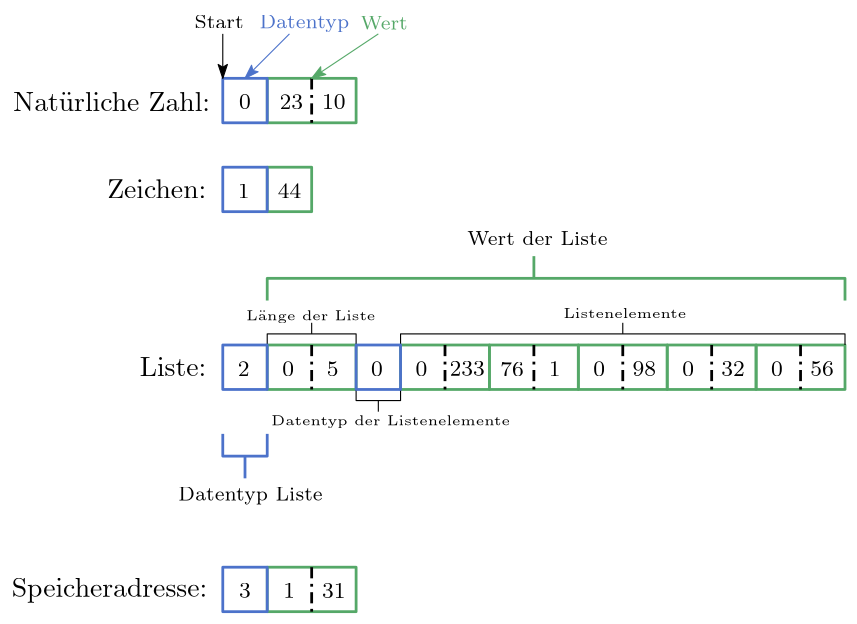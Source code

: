 <?xml version="1.0"?>
<!DOCTYPE ipe SYSTEM "ipe.dtd">
<ipe version="70218" creator="Ipe 7.2.24">
<info created="D:20210625163147" modified="D:20230901151833"/>
<ipestyle name="basic">
<symbol name="arrow/arc(spx)">
<path stroke="sym-stroke" fill="sym-stroke" pen="sym-pen">
0 0 m
-1 0.333 l
-1 -0.333 l
h
</path>
</symbol>
<symbol name="arrow/farc(spx)">
<path stroke="sym-stroke" fill="white" pen="sym-pen">
0 0 m
-1 0.333 l
-1 -0.333 l
h
</path>
</symbol>
<symbol name="arrow/ptarc(spx)">
<path stroke="sym-stroke" fill="sym-stroke" pen="sym-pen">
0 0 m
-1 0.333 l
-0.8 0 l
-1 -0.333 l
h
</path>
</symbol>
<symbol name="arrow/fptarc(spx)">
<path stroke="sym-stroke" fill="white" pen="sym-pen">
0 0 m
-1 0.333 l
-0.8 0 l
-1 -0.333 l
h
</path>
</symbol>
<symbol name="mark/circle(sx)" transformations="translations">
<path fill="sym-stroke">
0.6 0 0 0.6 0 0 e
0.4 0 0 0.4 0 0 e
</path>
</symbol>
<symbol name="mark/disk(sx)" transformations="translations">
<path fill="sym-stroke">
0.6 0 0 0.6 0 0 e
</path>
</symbol>
<symbol name="mark/fdisk(sfx)" transformations="translations">
<group>
<path fill="sym-fill">
0.5 0 0 0.5 0 0 e
</path>
<path fill="sym-stroke" fillrule="eofill">
0.6 0 0 0.6 0 0 e
0.4 0 0 0.4 0 0 e
</path>
</group>
</symbol>
<symbol name="mark/box(sx)" transformations="translations">
<path fill="sym-stroke" fillrule="eofill">
-0.6 -0.6 m
0.6 -0.6 l
0.6 0.6 l
-0.6 0.6 l
h
-0.4 -0.4 m
0.4 -0.4 l
0.4 0.4 l
-0.4 0.4 l
h
</path>
</symbol>
<symbol name="mark/square(sx)" transformations="translations">
<path fill="sym-stroke">
-0.6 -0.6 m
0.6 -0.6 l
0.6 0.6 l
-0.6 0.6 l
h
</path>
</symbol>
<symbol name="mark/fsquare(sfx)" transformations="translations">
<group>
<path fill="sym-fill">
-0.5 -0.5 m
0.5 -0.5 l
0.5 0.5 l
-0.5 0.5 l
h
</path>
<path fill="sym-stroke" fillrule="eofill">
-0.6 -0.6 m
0.6 -0.6 l
0.6 0.6 l
-0.6 0.6 l
h
-0.4 -0.4 m
0.4 -0.4 l
0.4 0.4 l
-0.4 0.4 l
h
</path>
</group>
</symbol>
<symbol name="mark/cross(sx)" transformations="translations">
<group>
<path fill="sym-stroke">
-0.43 -0.57 m
0.57 0.43 l
0.43 0.57 l
-0.57 -0.43 l
h
</path>
<path fill="sym-stroke">
-0.43 0.57 m
0.57 -0.43 l
0.43 -0.57 l
-0.57 0.43 l
h
</path>
</group>
</symbol>
<symbol name="arrow/fnormal(spx)">
<path stroke="sym-stroke" fill="white" pen="sym-pen">
0 0 m
-1 0.333 l
-1 -0.333 l
h
</path>
</symbol>
<symbol name="arrow/pointed(spx)">
<path stroke="sym-stroke" fill="sym-stroke" pen="sym-pen">
0 0 m
-1 0.333 l
-0.8 0 l
-1 -0.333 l
h
</path>
</symbol>
<symbol name="arrow/fpointed(spx)">
<path stroke="sym-stroke" fill="white" pen="sym-pen">
0 0 m
-1 0.333 l
-0.8 0 l
-1 -0.333 l
h
</path>
</symbol>
<symbol name="arrow/linear(spx)">
<path stroke="sym-stroke" pen="sym-pen">
-1 0.333 m
0 0 l
-1 -0.333 l
</path>
</symbol>
<symbol name="arrow/fdouble(spx)">
<path stroke="sym-stroke" fill="white" pen="sym-pen">
0 0 m
-1 0.333 l
-1 -0.333 l
h
-1 0 m
-2 0.333 l
-2 -0.333 l
h
</path>
</symbol>
<symbol name="arrow/double(spx)">
<path stroke="sym-stroke" fill="sym-stroke" pen="sym-pen">
0 0 m
-1 0.333 l
-1 -0.333 l
h
-1 0 m
-2 0.333 l
-2 -0.333 l
h
</path>
</symbol>
<anglesize name="22.5 deg" value="22.5"/>
<anglesize name="30 deg" value="30"/>
<anglesize name="45 deg" value="45"/>
<anglesize name="60 deg" value="60"/>
<anglesize name="90 deg" value="90"/>
<arrowsize name="large" value="10"/>
<arrowsize name="small" value="5"/>
<arrowsize name="tiny" value="3"/>
<color name="blue" value="0 0 1"/>
<color name="brown" value="0.647 0.165 0.165"/>
<color name="darkblue" value="0 0 0.545"/>
<color name="darkcyan" value="0 0.545 0.545"/>
<color name="darkgray" value="0.663"/>
<color name="darkgreen" value="0 0.392 0"/>
<color name="darkmagenta" value="0.545 0 0.545"/>
<color name="darkorange" value="1 0.549 0"/>
<color name="darkred" value="0.545 0 0"/>
<color name="gold" value="1 0.843 0"/>
<color name="gray" value="0.745"/>
<color name="green" value="0 1 0"/>
<color name="lightblue" value="0.678 0.847 0.902"/>
<color name="lightcyan" value="0.878 1 1"/>
<color name="lightgray" value="0.827"/>
<color name="lightgreen" value="0.565 0.933 0.565"/>
<color name="lightyellow" value="1 1 0.878"/>
<color name="navy" value="0 0 0.502"/>
<color name="orange" value="1 0.647 0"/>
<color name="pink" value="1 0.753 0.796"/>
<color name="purple" value="0.627 0.125 0.941"/>
<color name="red" value="1 0 0"/>
<color name="sbblue" value="0.298 0.447 0.79"/>
<color name="sbgreen" value="0.333 0.658 0.407"/>
<color name="sborange" value="0.866 0.517 0.321"/>
<color name="sbpurple" value="0.505 0.447 0.698"/>
<color name="sbred" value="0.768 0.305 0.321"/>
<color name="seagreen" value="0.18 0.545 0.341"/>
<color name="turquoise" value="0.251 0.878 0.816"/>
<color name="verydarkgray" value="0.4"/>
<color name="violet" value="0.933 0.51 0.933"/>
<color name="yellow" value="1 1 0"/>
<dashstyle name="dash dot dotted" value="[4 2 1 2 1 2] 0"/>
<dashstyle name="dash dotted" value="[4 2 1 2] 0"/>
<dashstyle name="dashed" value="[4] 0"/>
<dashstyle name="dotted" value="[1 3] 0"/>
<gridsize name="10 pts (~3.5 mm)" value="10"/>
<gridsize name="14 pts (~5 mm)" value="14"/>
<gridsize name="16 pts (~6 mm)" value="16"/>
<gridsize name="20 pts (~7 mm)" value="20"/>
<gridsize name="28 pts (~10 mm)" value="28"/>
<gridsize name="32 pts (~12 mm)" value="32"/>
<gridsize name="4 pts" value="4"/>
<gridsize name="56 pts (~20 mm)" value="56"/>
<gridsize name="8 pts (~3 mm)" value="8"/>
<opacity name="10%" value="0.1"/>
<opacity name="30%" value="0.3"/>
<opacity name="50%" value="0.5"/>
<opacity name="75%" value="0.75"/>
<pen name="fat" value="1.2"/>
<pen name="heavier" value="0.8"/>
<pen name="ultrafat" value="2"/>
<symbolsize name="large" value="5"/>
<symbolsize name="small" value="2"/>
<symbolsize name="tiny" value="1.1"/>
<textsize name="Huge" value="\Huge"/>
<textsize name="LARGE" value="\LARGE"/>
<textsize name="Large" value="\Large"/>
<textsize name="footnote" value="\footnotesize"/>
<textsize name="huge" value="\huge"/>
<textsize name="large" value="\large"/>
<textsize name="small" value="\small"/>
<textsize name="tiny" value="\tiny"/>
<textstyle name="center" begin="\begin{center}" end="\end{center}"/>
<textstyle name="item" begin="\begin{itemize}\item{}" end="\end{itemize}"/>
<textstyle name="itemize" begin="\begin{itemize}" end="\end{itemize}"/>
<tiling name="falling" angle="-60" step="4" width="1"/>
<tiling name="rising" angle="30" step="4" width="1"/>
</ipestyle>
<page>
<layer name="alpha"/>
<view layers="alpha" active="alpha"/>
<path layer="alpha" fill="white">
308 604 m
308 828 l
0 828 l
0 604 l
h
</path>
<text matrix="1 0 0 1 -27.385 0.208679" transformations="translations" pos="32 788" stroke="black" type="label" width="70.873" height="6.918" depth="0" valign="baseline">Nat\&quot;urliche Zahl:</text>
<text matrix="1 0 0 1 -1.62928 -23.1657" transformations="translations" pos="40 780" stroke="black" type="label" width="35.7" height="6.918" depth="0" valign="baseline">Zeichen:</text>
<text matrix="1 0 0 1 6.07374 -67.1266" transformations="translations" pos="44 760" stroke="black" type="label" width="23.993" height="6.808" depth="0" valign="baseline">Liste:</text>
<text matrix="1 0 0 1 1.8483 -3.00822" transformations="translations" pos="84 792" stroke="black" type="label" width="4.234" height="5.136" depth="0" valign="baseline" size="8">0</text>
<path stroke="sbgreen" pen="1">
96 800 m
96 784 l
128 784 l
128 800 l
h
</path>
<path stroke="black" dash="dash dotted" pen="1">
112 800 m
112 784 l
</path>
<text matrix="1 0 0 1 16.4262 -3.08998" transformations="translations" pos="84 792" stroke="black" type="label" width="8.468" height="5.136" depth="0" valign="baseline" size="8">23</text>
<text matrix="1 0 0 1 31.7322 -3.07619" transformations="translations" pos="84 792" stroke="black" type="label" width="8.468" height="5.136" depth="0" valign="baseline" size="8">10</text>
<path stroke="sbblue" pen="1">
80 800 m
80 784 l
96 784 l
96 800 l
h
</path>
<path stroke="black" arrow="ptarc/small">
80 816 m
80 800 l
</path>
<text matrix="1 0 0 1 -10.2005 -6.02033" transformations="translations" pos="80 824" stroke="black" type="label" width="17.711" height="4.765" depth="0" valign="baseline" size="7">Start</text>
<path stroke="sbblue" arrow="ptarc/small">
104 816 m
88 800 l
</path>
<text matrix="1 0 0 1 -10.8009 -2.01148" transformations="translations" pos="104 820" stroke="sbblue" type="label" width="32.296" height="4.771" depth="1.35" valign="baseline" size="7">Datentyp</text>
<text matrix="1 0 0 1 -58.5501 -2.42784" transformations="translations" pos="188 820" stroke="sbgreen" type="label" width="17.151" height="4.765" depth="0" valign="baseline" size="7">Wert</text>
<path stroke="sbgreen" arrow="ptarc/small">
136 816 m
112 800 l
</path>
<path stroke="sbgreen" pen="1">
96 768 m
96 752 l
112 752 l
112 768 l
h
</path>
<path stroke="sbblue" pen="1">
80 768 m
80 752 l
96 752 l
96 768 l
h
</path>
<text matrix="1 0 0 1 1.39258 -35.2055" transformations="translations" pos="84 792" stroke="black" type="label" width="4.234" height="5.136" depth="0" valign="baseline" size="8">1</text>
<text matrix="1 0 0 1 15.7765 -35.1558" transformations="translations" pos="84 792" stroke="black" type="label" width="8.468" height="5.136" depth="0" valign="baseline" size="8">44</text>
<text matrix="1 0 0 1 1.39258 -99.2055" transformations="translations" pos="84 792" stroke="black" type="label" width="4.234" height="5.136" depth="0" valign="baseline" size="8">2</text>
<path matrix="1 0 0 1 -16 0" stroke="sbgreen" pen="1">
112 704 m
112 688 l
144 688 l
144 704 l
h
</path>
<path matrix="1 0 0 1 -16 0" stroke="black" dash="dash dotted" pen="1">
128 704 m
128 688 l
</path>
<text matrix="1 0 0 1 17.3926 -99.2055" transformations="translations" pos="84 792" stroke="black" type="label" width="4.234" height="5.136" depth="0" valign="baseline" size="8">0</text>
<text matrix="1 0 0 1 33.3926 -99.2055" transformations="translations" pos="84 792" stroke="black" type="label" width="4.234" height="5.136" depth="0" valign="baseline" size="8">5</text>
<text matrix="1 0 0 1 49.3926 -99.2055" transformations="translations" pos="84 792" stroke="black" type="label" width="4.234" height="5.136" depth="0" valign="baseline" size="8">0</text>
<path matrix="1 0 0 1 32 0" stroke="sbgreen" pen="1">
112 704 m
112 688 l
144 688 l
144 704 l
h
</path>
<path matrix="1 0 0 1 32 0" stroke="black" dash="dash dotted" pen="1">
128 704 m
128 688 l
</path>
<text matrix="1 0 0 1 65.3926 -99.2055" transformations="translations" pos="84 792" stroke="black" type="label" width="4.234" height="5.136" depth="0" valign="baseline" size="8">0</text>
<text matrix="1 0 0 1 77.6357 -99.0865" transformations="translations" pos="84 792" stroke="black" type="label" width="12.703" height="5.136" depth="0" valign="baseline" size="8">233</text>
<path matrix="1 0 0 1 64 0" stroke="sbgreen" pen="1">
112 704 m
112 688 l
144 688 l
144 704 l
h
</path>
<path matrix="1 0 0 1 64 0" stroke="black" dash="dash dotted" pen="1">
128 704 m
128 688 l
</path>
<text matrix="1 0 0 1 95.8764 -99.3303" transformations="translations" pos="84 792" stroke="black" type="label" width="8.468" height="5.136" depth="0" valign="baseline" size="8">76</text>
<text matrix="1 0 0 1 113.393 -99.2055" transformations="translations" pos="84 792" stroke="black" type="label" width="4.234" height="5.136" depth="0" valign="baseline" size="8">1</text>
<path matrix="1 0 0 1 96 0" stroke="sbgreen" pen="1">
112 704 m
112 688 l
144 688 l
144 704 l
h
</path>
<path matrix="1 0 0 1 96 0" stroke="black" dash="dash dotted" pen="1">
128 704 m
128 688 l
</path>
<text matrix="1 0 0 1 129.393 -99.2055" transformations="translations" pos="84 792" stroke="black" type="label" width="4.234" height="5.136" depth="0" valign="baseline" size="8">0</text>
<text matrix="1 0 0 1 143.476 -99.2021" transformations="translations" pos="84 792" stroke="black" type="label" width="8.468" height="5.136" depth="0" valign="baseline" size="8">98</text>
<path matrix="1 0 0 1 0 -40" stroke="sbblue" pen="1">
88 704 m
88 696 l
</path>
<text matrix="1 0 0 1 -16 -44" transformations="translations" pos="80 692" stroke="black" type="label" width="51.973" height="4.771" depth="1.35" valign="baseline" size="7">Datentyp Liste</text>
<path matrix="1 0 0 1 0 -40" stroke="sbblue" pen="1">
80 712 m
80 704 l
96 704 l
96 712 l
</path>
<path matrix="1 0 0 1 0 -8" stroke="sbgreen" pen="1">
96 728 m
96 736 l
304 736 l
304 728 l
</path>
<path matrix="1 0 0 1 0 -8" stroke="sbgreen" pen="1">
192 736 m
192 744 l
</path>
<text matrix="1 0 0 1 88 48" transformations="translations" pos="80 692" stroke="black" type="label" width="50.569" height="4.843" depth="0" valign="baseline" size="7">Wert der Liste</text>
<text matrix="1 0 0 1 8.44671 20.9026" transformations="translations" pos="80 692" stroke="black" type="label" width="46.5" height="3.468" depth="0.96" valign="baseline" size="5">L\&quot;ange der Liste</text>
<text matrix="1 0 0 1 17.4653 -16.868" transformations="translations" pos="80 692" stroke="black" type="label" width="85.97" height="3.468" depth="0.96" valign="baseline" size="5">Datentyp der Listenelemente</text>
<path matrix="1 0 0 1 -16 -16" stroke="black">
144 704 m
144 700 l
160 700 l
160 704 l
</path>
<path matrix="1 0 0 1 -16 -16" stroke="black">
152 700 m
152 696 l
</path>
<text matrix="1 0 0 1 122.617 21.7" transformations="translations" pos="80 692" stroke="black" type="label" width="44.265" height="3.459" depth="0" valign="baseline" size="5">Listenelemente</text>
<path matrix="1 0 0 1 128 0" stroke="sbgreen" pen="1">
112 704 m
112 688 l
144 688 l
144 704 l
h
</path>
<text matrix="1 0 0 1 161.393 -99.2055" transformations="translations" pos="84 792" stroke="black" type="label" width="4.234" height="5.136" depth="0" valign="baseline" size="8">0</text>
<text matrix="1 0 0 1 175.476 -99.2021" transformations="translations" pos="84 792" stroke="black" type="label" width="8.468" height="5.136" depth="0" valign="baseline" size="8">32</text>
<path matrix="1 0 0 1 160 0" stroke="sbgreen" pen="1">
112 704 m
112 688 l
144 688 l
144 704 l
h
</path>
<text matrix="1 0 0 1 193.393 -99.2055" transformations="translations" pos="84 792" stroke="black" type="label" width="4.234" height="5.136" depth="0" valign="baseline" size="8">0</text>
<text matrix="1 0 0 1 207.476 -99.2021" transformations="translations" pos="84 792" stroke="black" type="label" width="8.468" height="5.136" depth="0" valign="baseline" size="8">56</text>
<path matrix="1 0 0 1 128 0" stroke="black" dash="dash dotted" pen="1">
128 704 m
128 688 l
</path>
<path matrix="1 0 0 1 160 0" stroke="black" dash="dash dotted" pen="1">
128 704 m
128 688 l
</path>
<path matrix="1 0 0 1 0 -16" stroke="black">
96 720 m
96 724 l
128 724 l
128 720 l
</path>
<path matrix="1 0 0 1 0 -16" stroke="black">
112 728 m
112 724 l
</path>
<path matrix="1 0 0 1 0 -16" stroke="black">
144 720 m
144 724 l
304 724 l
304 720 l
</path>
<path matrix="1 0 0 1 0 -16" stroke="black">
224 724 m
224 728 l
</path>
<path matrix="1 0 0 1 -16 0" stroke="sbblue" pen="1">
144 704 m
144 688 l
160 688 l
160 704 l
h
</path>
<path matrix="1 0 0 1 0 -32" stroke="sbblue" pen="1">
80 736 m
80 720 l
96 720 l
96 736 l
h
</path>
<text matrix="1 0 0 1 -27.9965 -174.596" transformations="translations" pos="32 788" stroke="black" type="label" width="70.458" height="6.926" depth="1.93" valign="baseline">Speicheradresse:</text>
<text matrix="1 0 0 1 1.8483 -179.008" transformations="translations" pos="84 792" stroke="black" type="label" width="4.234" height="5.136" depth="0" valign="baseline" size="8">3</text>
<path matrix="1 0 0 1 0 -176" stroke="sbgreen" pen="1">
96 800 m
96 784 l
128 784 l
128 800 l
h
</path>
<path matrix="1 0 0 1 0 -176" stroke="black" dash="dash dotted" pen="1">
112 800 m
112 784 l
</path>
<text matrix="1 0 0 1 17.8143 -178.982" transformations="translations" pos="84 792" stroke="black" type="label" width="4.234" height="5.136" depth="0" valign="baseline" size="8">1</text>
<text matrix="1 0 0 1 31.7322 -179.076" transformations="translations" pos="84 792" stroke="black" type="label" width="8.468" height="5.136" depth="0" valign="baseline" size="8">31</text>
<path matrix="1 0 0 1 0 -176" stroke="sbblue" pen="1">
80 800 m
80 784 l
96 784 l
96 800 l
h
</path>
</page>
</ipe>
